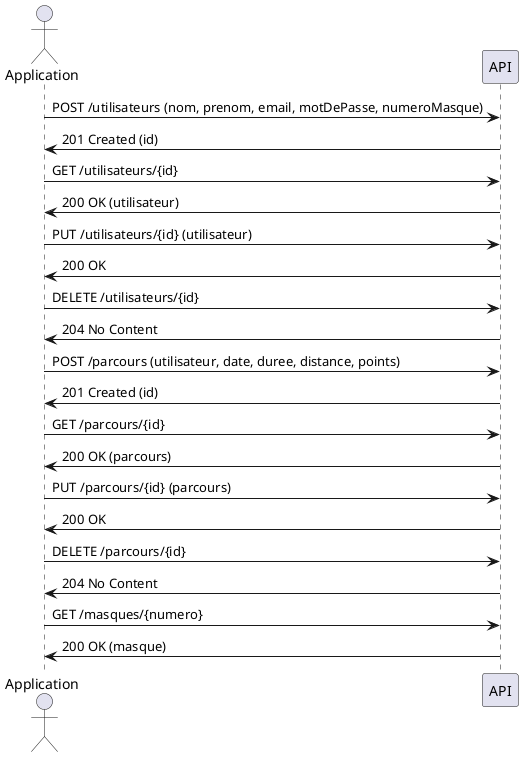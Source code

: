@startuml

actor Application
participant API

Application -> API : POST /utilisateurs (nom, prenom, email, motDePasse, numeroMasque)
API -> Application : 201 Created (id)

Application -> API : GET /utilisateurs/{id}
API -> Application : 200 OK (utilisateur)

Application -> API : PUT /utilisateurs/{id} (utilisateur)
API -> Application : 200 OK

Application -> API : DELETE /utilisateurs/{id}
API -> Application : 204 No Content

Application -> API : POST /parcours (utilisateur, date, duree, distance, points)
API -> Application : 201 Created (id)

Application -> API : GET /parcours/{id}
API -> Application : 200 OK (parcours)

Application -> API : PUT /parcours/{id} (parcours)
API -> Application : 200 OK

Application -> API : DELETE /parcours/{id}
API -> Application : 204 No Content

Application -> API : GET /masques/{numero}
API -> Application : 200 OK (masque)

@enduml
